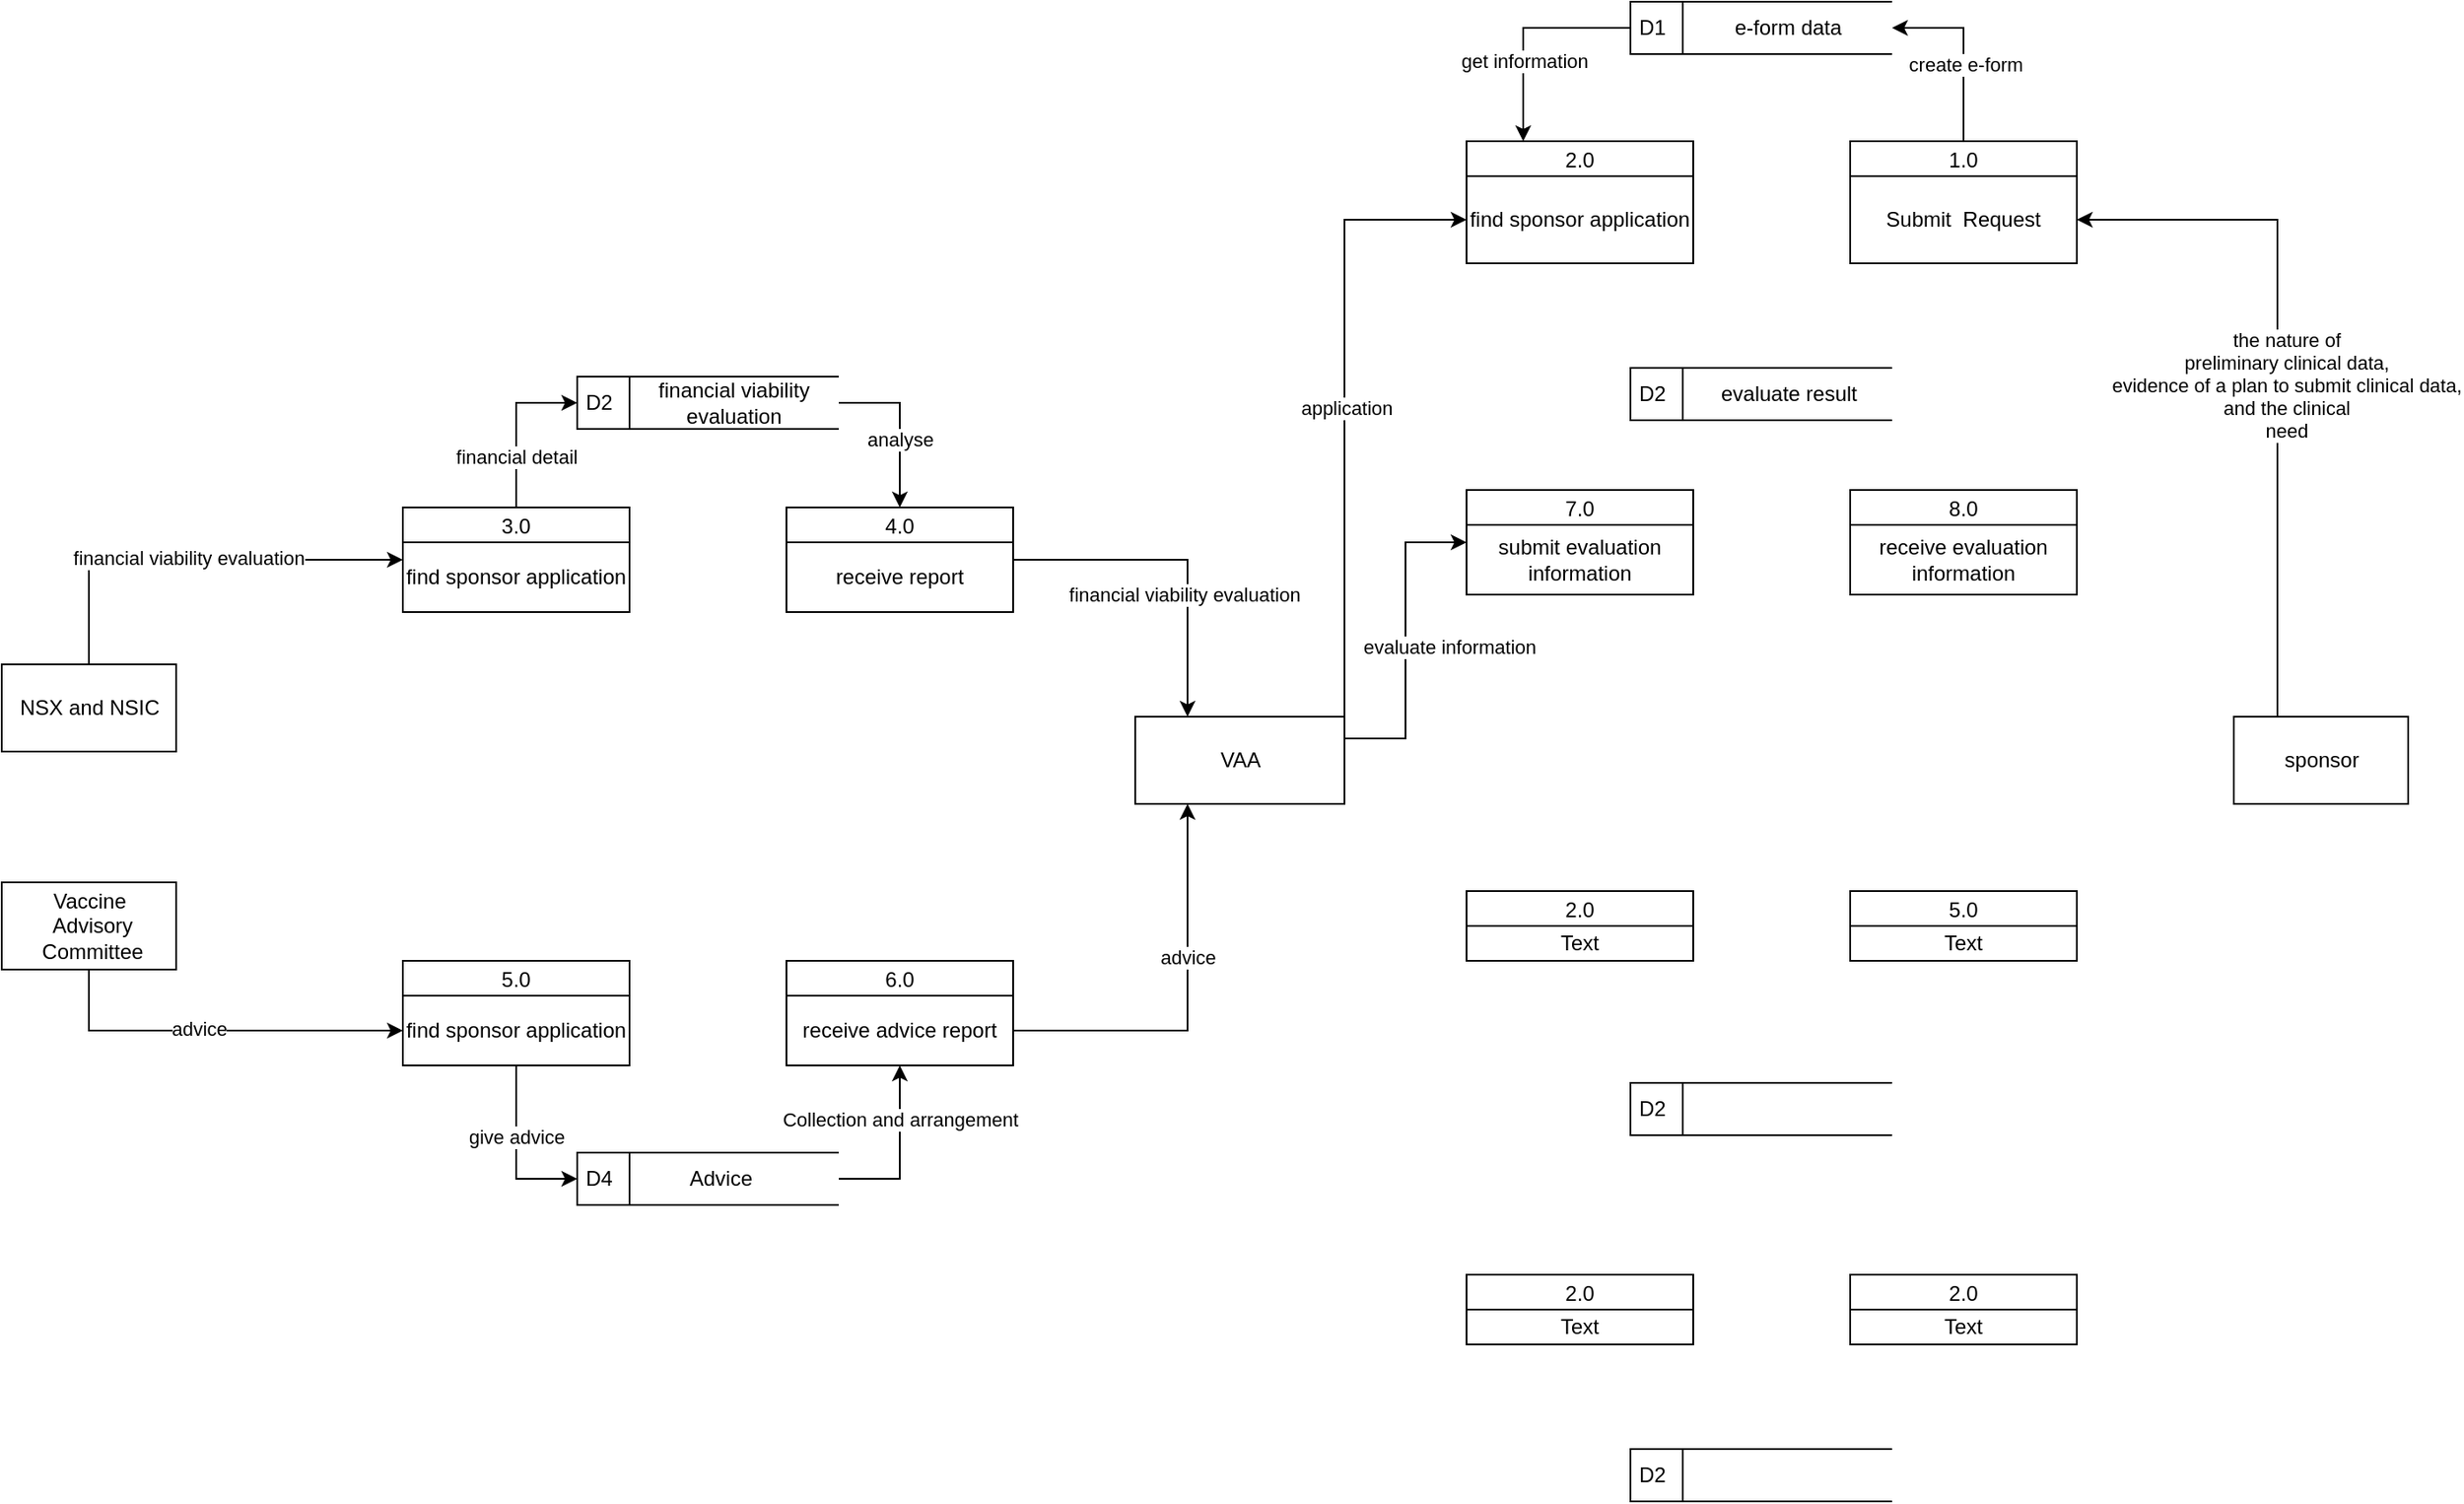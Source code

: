 <mxfile version="14.7.0" type="github">
  <diagram id="C5RBs43oDa-KdzZeNtuy" name="Page-1">
    <mxGraphModel dx="1817" dy="654" grid="1" gridSize="10" guides="1" tooltips="1" connect="1" arrows="1" fold="1" page="1" pageScale="1" pageWidth="827" pageHeight="1169" math="0" shadow="0">
      <root>
        <mxCell id="WIyWlLk6GJQsqaUBKTNV-0" />
        <mxCell id="WIyWlLk6GJQsqaUBKTNV-1" parent="WIyWlLk6GJQsqaUBKTNV-0" />
        <mxCell id="KFkMGzY3dLCvhJW9a1Ks-69" style="edgeStyle=orthogonalEdgeStyle;rounded=0;orthogonalLoop=1;jettySize=auto;html=1;exitX=0.25;exitY=0;exitDx=0;exitDy=0;entryX=1;entryY=0.5;entryDx=0;entryDy=0;" edge="1" parent="WIyWlLk6GJQsqaUBKTNV-1" source="KFkMGzY3dLCvhJW9a1Ks-0" target="KFkMGzY3dLCvhJW9a1Ks-7">
          <mxGeometry relative="1" as="geometry" />
        </mxCell>
        <mxCell id="KFkMGzY3dLCvhJW9a1Ks-70" value="the nature of &lt;br/&gt;preliminary clinical data, &lt;br&gt;evidence of a plan to submit clinical data, &lt;br&gt;and the clinical &lt;br/&gt;need" style="edgeLabel;html=1;align=center;verticalAlign=middle;resizable=0;points=[];" vertex="1" connectable="0" parent="KFkMGzY3dLCvhJW9a1Ks-69">
          <mxGeometry x="-0.059" y="1" relative="1" as="geometry">
            <mxPoint x="6" y="-2" as="offset" />
          </mxGeometry>
        </mxCell>
        <mxCell id="KFkMGzY3dLCvhJW9a1Ks-0" value="sponsor" style="html=1;dashed=0;whitespace=wrap;" vertex="1" parent="WIyWlLk6GJQsqaUBKTNV-1">
          <mxGeometry x="760" y="590" width="100" height="50" as="geometry" />
        </mxCell>
        <mxCell id="KFkMGzY3dLCvhJW9a1Ks-71" style="edgeStyle=orthogonalEdgeStyle;rounded=0;orthogonalLoop=1;jettySize=auto;html=1;exitX=0.5;exitY=0;exitDx=0;exitDy=0;entryX=1;entryY=0.5;entryDx=0;entryDy=0;" edge="1" parent="WIyWlLk6GJQsqaUBKTNV-1" source="KFkMGzY3dLCvhJW9a1Ks-3" target="KFkMGzY3dLCvhJW9a1Ks-23">
          <mxGeometry relative="1" as="geometry" />
        </mxCell>
        <mxCell id="KFkMGzY3dLCvhJW9a1Ks-72" value="create e-form" style="edgeLabel;html=1;align=center;verticalAlign=middle;resizable=0;points=[];" vertex="1" connectable="0" parent="KFkMGzY3dLCvhJW9a1Ks-71">
          <mxGeometry x="-0.16" y="-1" relative="1" as="geometry">
            <mxPoint as="offset" />
          </mxGeometry>
        </mxCell>
        <mxCell id="KFkMGzY3dLCvhJW9a1Ks-3" value="1.0" style="swimlane;fontStyle=0;childLayout=stackLayout;horizontal=1;startSize=20;fillColor=#ffffff;horizontalStack=0;resizeParent=1;resizeParentMax=0;resizeLast=0;collapsible=0;marginBottom=0;swimlaneFillColor=#ffffff;" vertex="1" parent="WIyWlLk6GJQsqaUBKTNV-1">
          <mxGeometry x="540" y="260" width="130" height="70" as="geometry" />
        </mxCell>
        <mxCell id="KFkMGzY3dLCvhJW9a1Ks-7" value="Submit&amp;nbsp; Request" style="text;html=1;strokeColor=none;fillColor=none;align=center;verticalAlign=middle;whiteSpace=wrap;rounded=0;" vertex="1" parent="KFkMGzY3dLCvhJW9a1Ks-3">
          <mxGeometry y="20" width="130" height="50" as="geometry" />
        </mxCell>
        <mxCell id="KFkMGzY3dLCvhJW9a1Ks-8" value="D2" style="html=1;dashed=0;whitespace=wrap;shape=mxgraph.dfd.dataStoreID;align=left;spacingLeft=3;points=[[0,0],[0.5,0],[1,0],[0,0.5],[1,0.5],[0,1],[0.5,1],[1,1]];" vertex="1" parent="WIyWlLk6GJQsqaUBKTNV-1">
          <mxGeometry x="414" y="390" width="150" height="30" as="geometry" />
        </mxCell>
        <mxCell id="KFkMGzY3dLCvhJW9a1Ks-75" style="edgeStyle=orthogonalEdgeStyle;rounded=0;orthogonalLoop=1;jettySize=auto;html=1;exitX=1;exitY=0;exitDx=0;exitDy=0;entryX=0;entryY=0.5;entryDx=0;entryDy=0;" edge="1" parent="WIyWlLk6GJQsqaUBKTNV-1" source="KFkMGzY3dLCvhJW9a1Ks-10" target="KFkMGzY3dLCvhJW9a1Ks-25">
          <mxGeometry relative="1" as="geometry" />
        </mxCell>
        <mxCell id="KFkMGzY3dLCvhJW9a1Ks-76" value="application" style="edgeLabel;html=1;align=center;verticalAlign=middle;resizable=0;points=[];" vertex="1" connectable="0" parent="KFkMGzY3dLCvhJW9a1Ks-75">
          <mxGeometry x="-0.002" y="-1" relative="1" as="geometry">
            <mxPoint as="offset" />
          </mxGeometry>
        </mxCell>
        <mxCell id="KFkMGzY3dLCvhJW9a1Ks-77" style="edgeStyle=orthogonalEdgeStyle;rounded=0;orthogonalLoop=1;jettySize=auto;html=1;exitX=1;exitY=0.25;exitDx=0;exitDy=0;entryX=0;entryY=0.25;entryDx=0;entryDy=0;" edge="1" parent="WIyWlLk6GJQsqaUBKTNV-1" source="KFkMGzY3dLCvhJW9a1Ks-10" target="KFkMGzY3dLCvhJW9a1Ks-26">
          <mxGeometry relative="1" as="geometry" />
        </mxCell>
        <mxCell id="KFkMGzY3dLCvhJW9a1Ks-78" value="evaluate information" style="edgeLabel;html=1;align=center;verticalAlign=middle;resizable=0;points=[];" vertex="1" connectable="0" parent="KFkMGzY3dLCvhJW9a1Ks-77">
          <mxGeometry x="-0.109" relative="1" as="geometry">
            <mxPoint x="25" y="-6" as="offset" />
          </mxGeometry>
        </mxCell>
        <mxCell id="KFkMGzY3dLCvhJW9a1Ks-10" value="VAA" style="html=1;dashed=0;whitespace=wrap;" vertex="1" parent="WIyWlLk6GJQsqaUBKTNV-1">
          <mxGeometry x="130" y="590" width="120" height="50" as="geometry" />
        </mxCell>
        <mxCell id="KFkMGzY3dLCvhJW9a1Ks-12" value="D2" style="html=1;dashed=0;whitespace=wrap;shape=mxgraph.dfd.dataStoreID;align=left;spacingLeft=3;points=[[0,0],[0.5,0],[1,0],[0,0.5],[1,0.5],[0,1],[0.5,1],[1,1]];" vertex="1" parent="WIyWlLk6GJQsqaUBKTNV-1">
          <mxGeometry x="414" y="800" width="150" height="30" as="geometry" />
        </mxCell>
        <mxCell id="KFkMGzY3dLCvhJW9a1Ks-13" value="8.0" style="swimlane;fontStyle=0;childLayout=stackLayout;horizontal=1;startSize=20;fillColor=#ffffff;horizontalStack=0;resizeParent=1;resizeParentMax=0;resizeLast=0;collapsible=0;marginBottom=0;swimlaneFillColor=#ffffff;" vertex="1" parent="WIyWlLk6GJQsqaUBKTNV-1">
          <mxGeometry x="540" y="460" width="130" height="60" as="geometry" />
        </mxCell>
        <mxCell id="KFkMGzY3dLCvhJW9a1Ks-27" value="receive evaluation information" style="text;html=1;strokeColor=none;fillColor=none;align=center;verticalAlign=middle;whiteSpace=wrap;rounded=0;" vertex="1" parent="KFkMGzY3dLCvhJW9a1Ks-13">
          <mxGeometry y="20" width="130" height="40" as="geometry" />
        </mxCell>
        <mxCell id="KFkMGzY3dLCvhJW9a1Ks-16" value="2.0" style="swimlane;fontStyle=0;childLayout=stackLayout;horizontal=1;startSize=20;fillColor=#ffffff;horizontalStack=0;resizeParent=1;resizeParentMax=0;resizeLast=0;collapsible=0;marginBottom=0;swimlaneFillColor=#ffffff;" vertex="1" parent="WIyWlLk6GJQsqaUBKTNV-1">
          <mxGeometry x="320" y="690" width="130" height="40" as="geometry" />
        </mxCell>
        <mxCell id="KFkMGzY3dLCvhJW9a1Ks-28" value="Text" style="text;html=1;strokeColor=none;fillColor=none;align=center;verticalAlign=middle;whiteSpace=wrap;rounded=0;" vertex="1" parent="KFkMGzY3dLCvhJW9a1Ks-16">
          <mxGeometry y="20" width="130" height="20" as="geometry" />
        </mxCell>
        <mxCell id="KFkMGzY3dLCvhJW9a1Ks-17" value="5.0" style="swimlane;fontStyle=0;childLayout=stackLayout;horizontal=1;startSize=20;fillColor=#ffffff;horizontalStack=0;resizeParent=1;resizeParentMax=0;resizeLast=0;collapsible=0;marginBottom=0;swimlaneFillColor=#ffffff;" vertex="1" parent="WIyWlLk6GJQsqaUBKTNV-1">
          <mxGeometry x="540" y="690" width="130" height="40" as="geometry" />
        </mxCell>
        <mxCell id="KFkMGzY3dLCvhJW9a1Ks-29" value="Text" style="text;html=1;strokeColor=none;fillColor=none;align=center;verticalAlign=middle;whiteSpace=wrap;rounded=0;" vertex="1" parent="KFkMGzY3dLCvhJW9a1Ks-17">
          <mxGeometry y="20" width="130" height="20" as="geometry" />
        </mxCell>
        <mxCell id="KFkMGzY3dLCvhJW9a1Ks-18" value="2.0" style="swimlane;fontStyle=0;childLayout=stackLayout;horizontal=1;startSize=20;fillColor=#ffffff;horizontalStack=0;resizeParent=1;resizeParentMax=0;resizeLast=0;collapsible=0;marginBottom=0;swimlaneFillColor=#ffffff;" vertex="1" parent="WIyWlLk6GJQsqaUBKTNV-1">
          <mxGeometry x="320" y="910" width="130" height="40" as="geometry" />
        </mxCell>
        <mxCell id="KFkMGzY3dLCvhJW9a1Ks-30" value="Text" style="text;html=1;strokeColor=none;fillColor=none;align=center;verticalAlign=middle;whiteSpace=wrap;rounded=0;" vertex="1" parent="KFkMGzY3dLCvhJW9a1Ks-18">
          <mxGeometry y="20" width="130" height="20" as="geometry" />
        </mxCell>
        <mxCell id="KFkMGzY3dLCvhJW9a1Ks-19" value="2.0" style="swimlane;fontStyle=0;childLayout=stackLayout;horizontal=1;startSize=20;fillColor=#ffffff;horizontalStack=0;resizeParent=1;resizeParentMax=0;resizeLast=0;collapsible=0;marginBottom=0;swimlaneFillColor=#ffffff;" vertex="1" parent="WIyWlLk6GJQsqaUBKTNV-1">
          <mxGeometry x="540" y="910" width="130" height="40" as="geometry" />
        </mxCell>
        <mxCell id="KFkMGzY3dLCvhJW9a1Ks-31" value="Text" style="text;html=1;strokeColor=none;fillColor=none;align=center;verticalAlign=middle;whiteSpace=wrap;rounded=0;" vertex="1" parent="KFkMGzY3dLCvhJW9a1Ks-19">
          <mxGeometry y="20" width="130" height="20" as="geometry" />
        </mxCell>
        <mxCell id="KFkMGzY3dLCvhJW9a1Ks-20" value="D2" style="html=1;dashed=0;whitespace=wrap;shape=mxgraph.dfd.dataStoreID;align=left;spacingLeft=3;points=[[0,0],[0.5,0],[1,0],[0,0.5],[1,0.5],[0,1],[0.5,1],[1,1]];" vertex="1" parent="WIyWlLk6GJQsqaUBKTNV-1">
          <mxGeometry x="414" y="1010" width="150" height="30" as="geometry" />
        </mxCell>
        <mxCell id="KFkMGzY3dLCvhJW9a1Ks-21" value="7.0" style="swimlane;fontStyle=0;childLayout=stackLayout;horizontal=1;startSize=20;fillColor=#ffffff;horizontalStack=0;resizeParent=1;resizeParentMax=0;resizeLast=0;collapsible=0;marginBottom=0;swimlaneFillColor=#ffffff;" vertex="1" parent="WIyWlLk6GJQsqaUBKTNV-1">
          <mxGeometry x="320" y="460" width="130" height="60" as="geometry" />
        </mxCell>
        <mxCell id="KFkMGzY3dLCvhJW9a1Ks-26" value="submit evaluation information" style="text;html=1;strokeColor=none;fillColor=none;align=center;verticalAlign=middle;whiteSpace=wrap;rounded=0;" vertex="1" parent="KFkMGzY3dLCvhJW9a1Ks-21">
          <mxGeometry y="20" width="130" height="40" as="geometry" />
        </mxCell>
        <mxCell id="KFkMGzY3dLCvhJW9a1Ks-22" value="2.0" style="swimlane;fontStyle=0;childLayout=stackLayout;horizontal=1;startSize=20;fillColor=#ffffff;horizontalStack=0;resizeParent=1;resizeParentMax=0;resizeLast=0;collapsible=0;marginBottom=0;swimlaneFillColor=#ffffff;" vertex="1" parent="WIyWlLk6GJQsqaUBKTNV-1">
          <mxGeometry x="320" y="260" width="130" height="70" as="geometry" />
        </mxCell>
        <mxCell id="KFkMGzY3dLCvhJW9a1Ks-25" value="find sponsor application" style="text;html=1;strokeColor=none;fillColor=none;align=center;verticalAlign=middle;whiteSpace=wrap;rounded=0;" vertex="1" parent="KFkMGzY3dLCvhJW9a1Ks-22">
          <mxGeometry y="20" width="130" height="50" as="geometry" />
        </mxCell>
        <mxCell id="KFkMGzY3dLCvhJW9a1Ks-73" style="edgeStyle=orthogonalEdgeStyle;rounded=0;orthogonalLoop=1;jettySize=auto;html=1;exitX=0;exitY=0.5;exitDx=0;exitDy=0;entryX=0.25;entryY=0;entryDx=0;entryDy=0;" edge="1" parent="WIyWlLk6GJQsqaUBKTNV-1" source="KFkMGzY3dLCvhJW9a1Ks-23" target="KFkMGzY3dLCvhJW9a1Ks-22">
          <mxGeometry relative="1" as="geometry" />
        </mxCell>
        <mxCell id="KFkMGzY3dLCvhJW9a1Ks-74" value="get information" style="edgeLabel;html=1;align=center;verticalAlign=middle;resizable=0;points=[];" vertex="1" connectable="0" parent="KFkMGzY3dLCvhJW9a1Ks-73">
          <mxGeometry x="0.27" relative="1" as="geometry">
            <mxPoint as="offset" />
          </mxGeometry>
        </mxCell>
        <mxCell id="KFkMGzY3dLCvhJW9a1Ks-23" value="D1" style="html=1;dashed=0;whitespace=wrap;shape=mxgraph.dfd.dataStoreID;align=left;spacingLeft=3;points=[[0,0],[0.5,0],[1,0],[0,0.5],[1,0.5],[0,1],[0.5,1],[1,1]];" vertex="1" parent="WIyWlLk6GJQsqaUBKTNV-1">
          <mxGeometry x="414" y="180" width="150" height="30" as="geometry" />
        </mxCell>
        <mxCell id="KFkMGzY3dLCvhJW9a1Ks-24" value="e-form data" style="text;html=1;strokeColor=none;fillColor=none;align=center;verticalAlign=middle;whiteSpace=wrap;rounded=0;" vertex="1" parent="WIyWlLk6GJQsqaUBKTNV-1">
          <mxGeometry x="469" y="185" width="71" height="20" as="geometry" />
        </mxCell>
        <mxCell id="KFkMGzY3dLCvhJW9a1Ks-32" value="evaluate result" style="text;html=1;strokeColor=none;fillColor=none;align=center;verticalAlign=middle;whiteSpace=wrap;rounded=0;" vertex="1" parent="WIyWlLk6GJQsqaUBKTNV-1">
          <mxGeometry x="460" y="395" width="90" height="20" as="geometry" />
        </mxCell>
        <mxCell id="KFkMGzY3dLCvhJW9a1Ks-49" style="edgeStyle=orthogonalEdgeStyle;rounded=0;orthogonalLoop=1;jettySize=auto;html=1;exitX=0.5;exitY=0;exitDx=0;exitDy=0;entryX=0;entryY=0.25;entryDx=0;entryDy=0;" edge="1" parent="WIyWlLk6GJQsqaUBKTNV-1" source="KFkMGzY3dLCvhJW9a1Ks-33" target="KFkMGzY3dLCvhJW9a1Ks-39">
          <mxGeometry relative="1" as="geometry" />
        </mxCell>
        <mxCell id="KFkMGzY3dLCvhJW9a1Ks-50" value="financial viability evaluation" style="edgeLabel;html=1;align=center;verticalAlign=middle;resizable=0;points=[];" vertex="1" connectable="0" parent="KFkMGzY3dLCvhJW9a1Ks-49">
          <mxGeometry x="-0.025" y="1" relative="1" as="geometry">
            <mxPoint as="offset" />
          </mxGeometry>
        </mxCell>
        <mxCell id="KFkMGzY3dLCvhJW9a1Ks-33" value="NSX and NSIC" style="html=1;dashed=0;whitespace=wrap;" vertex="1" parent="WIyWlLk6GJQsqaUBKTNV-1">
          <mxGeometry x="-520" y="560" width="100" height="50" as="geometry" />
        </mxCell>
        <mxCell id="KFkMGzY3dLCvhJW9a1Ks-61" style="edgeStyle=orthogonalEdgeStyle;rounded=0;orthogonalLoop=1;jettySize=auto;html=1;exitX=0.5;exitY=1;exitDx=0;exitDy=0;entryX=0;entryY=0.5;entryDx=0;entryDy=0;" edge="1" parent="WIyWlLk6GJQsqaUBKTNV-1" source="KFkMGzY3dLCvhJW9a1Ks-34" target="KFkMGzY3dLCvhJW9a1Ks-43">
          <mxGeometry relative="1" as="geometry" />
        </mxCell>
        <mxCell id="KFkMGzY3dLCvhJW9a1Ks-62" value="advice" style="edgeLabel;html=1;align=center;verticalAlign=middle;resizable=0;points=[];" vertex="1" connectable="0" parent="KFkMGzY3dLCvhJW9a1Ks-61">
          <mxGeometry x="-0.088" y="2" relative="1" as="geometry">
            <mxPoint y="1" as="offset" />
          </mxGeometry>
        </mxCell>
        <mxCell id="KFkMGzY3dLCvhJW9a1Ks-34" value="Vaccine&lt;br&gt;&amp;nbsp;Advisory&lt;br&gt;&amp;nbsp;Committee" style="html=1;dashed=0;whitespace=wrap;" vertex="1" parent="WIyWlLk6GJQsqaUBKTNV-1">
          <mxGeometry x="-520" y="685" width="100" height="50" as="geometry" />
        </mxCell>
        <mxCell id="KFkMGzY3dLCvhJW9a1Ks-36" value="4.0" style="swimlane;fontStyle=0;childLayout=stackLayout;horizontal=1;startSize=20;fillColor=#ffffff;horizontalStack=0;resizeParent=1;resizeParentMax=0;resizeLast=0;collapsible=0;marginBottom=0;swimlaneFillColor=#ffffff;" vertex="1" parent="WIyWlLk6GJQsqaUBKTNV-1">
          <mxGeometry x="-70" y="470" width="130" height="60" as="geometry" />
        </mxCell>
        <mxCell id="KFkMGzY3dLCvhJW9a1Ks-37" value="receive report" style="text;html=1;strokeColor=none;fillColor=none;align=center;verticalAlign=middle;whiteSpace=wrap;rounded=0;" vertex="1" parent="KFkMGzY3dLCvhJW9a1Ks-36">
          <mxGeometry y="20" width="130" height="40" as="geometry" />
        </mxCell>
        <mxCell id="KFkMGzY3dLCvhJW9a1Ks-51" style="edgeStyle=orthogonalEdgeStyle;rounded=0;orthogonalLoop=1;jettySize=auto;html=1;exitX=0.5;exitY=0;exitDx=0;exitDy=0;entryX=0;entryY=0.5;entryDx=0;entryDy=0;" edge="1" parent="WIyWlLk6GJQsqaUBKTNV-1" source="KFkMGzY3dLCvhJW9a1Ks-38" target="KFkMGzY3dLCvhJW9a1Ks-45">
          <mxGeometry relative="1" as="geometry" />
        </mxCell>
        <mxCell id="KFkMGzY3dLCvhJW9a1Ks-52" value="financial detail" style="edgeLabel;html=1;align=center;verticalAlign=middle;resizable=0;points=[];" vertex="1" connectable="0" parent="KFkMGzY3dLCvhJW9a1Ks-51">
          <mxGeometry x="-0.042" y="1" relative="1" as="geometry">
            <mxPoint x="1" y="16" as="offset" />
          </mxGeometry>
        </mxCell>
        <mxCell id="KFkMGzY3dLCvhJW9a1Ks-38" value="3.0" style="swimlane;fontStyle=0;childLayout=stackLayout;horizontal=1;startSize=20;fillColor=#ffffff;horizontalStack=0;resizeParent=1;resizeParentMax=0;resizeLast=0;collapsible=0;marginBottom=0;swimlaneFillColor=#ffffff;" vertex="1" parent="WIyWlLk6GJQsqaUBKTNV-1">
          <mxGeometry x="-290" y="470" width="130" height="60" as="geometry" />
        </mxCell>
        <mxCell id="KFkMGzY3dLCvhJW9a1Ks-39" value="find sponsor application" style="text;html=1;strokeColor=none;fillColor=none;align=center;verticalAlign=middle;whiteSpace=wrap;rounded=0;" vertex="1" parent="KFkMGzY3dLCvhJW9a1Ks-38">
          <mxGeometry y="20" width="130" height="40" as="geometry" />
        </mxCell>
        <mxCell id="KFkMGzY3dLCvhJW9a1Ks-40" value="6.0" style="swimlane;fontStyle=0;childLayout=stackLayout;horizontal=1;startSize=20;fillColor=#ffffff;horizontalStack=0;resizeParent=1;resizeParentMax=0;resizeLast=0;collapsible=0;marginBottom=0;swimlaneFillColor=#ffffff;" vertex="1" parent="WIyWlLk6GJQsqaUBKTNV-1">
          <mxGeometry x="-70" y="730" width="130" height="60" as="geometry" />
        </mxCell>
        <mxCell id="KFkMGzY3dLCvhJW9a1Ks-41" value="receive advice report" style="text;html=1;strokeColor=none;fillColor=none;align=center;verticalAlign=middle;whiteSpace=wrap;rounded=0;" vertex="1" parent="KFkMGzY3dLCvhJW9a1Ks-40">
          <mxGeometry y="20" width="130" height="40" as="geometry" />
        </mxCell>
        <mxCell id="KFkMGzY3dLCvhJW9a1Ks-42" value="5.0" style="swimlane;fontStyle=0;childLayout=stackLayout;horizontal=1;startSize=20;fillColor=#ffffff;horizontalStack=0;resizeParent=1;resizeParentMax=0;resizeLast=0;collapsible=0;marginBottom=0;swimlaneFillColor=#ffffff;" vertex="1" parent="WIyWlLk6GJQsqaUBKTNV-1">
          <mxGeometry x="-290" y="730" width="130" height="60" as="geometry" />
        </mxCell>
        <mxCell id="KFkMGzY3dLCvhJW9a1Ks-43" value="find sponsor application" style="text;html=1;strokeColor=none;fillColor=none;align=center;verticalAlign=middle;whiteSpace=wrap;rounded=0;" vertex="1" parent="KFkMGzY3dLCvhJW9a1Ks-42">
          <mxGeometry y="20" width="130" height="40" as="geometry" />
        </mxCell>
        <mxCell id="KFkMGzY3dLCvhJW9a1Ks-65" style="edgeStyle=orthogonalEdgeStyle;rounded=0;orthogonalLoop=1;jettySize=auto;html=1;exitX=1;exitY=0.5;exitDx=0;exitDy=0;entryX=0.5;entryY=1;entryDx=0;entryDy=0;" edge="1" parent="WIyWlLk6GJQsqaUBKTNV-1" source="KFkMGzY3dLCvhJW9a1Ks-44" target="KFkMGzY3dLCvhJW9a1Ks-41">
          <mxGeometry relative="1" as="geometry" />
        </mxCell>
        <mxCell id="KFkMGzY3dLCvhJW9a1Ks-66" value="Collection and arrangement" style="edgeLabel;html=1;align=center;verticalAlign=middle;resizable=0;points=[];" vertex="1" connectable="0" parent="KFkMGzY3dLCvhJW9a1Ks-65">
          <mxGeometry x="-0.007" relative="1" as="geometry">
            <mxPoint y="-20" as="offset" />
          </mxGeometry>
        </mxCell>
        <mxCell id="KFkMGzY3dLCvhJW9a1Ks-44" value="D4" style="html=1;dashed=0;whitespace=wrap;shape=mxgraph.dfd.dataStoreID;align=left;spacingLeft=3;points=[[0,0],[0.5,0],[1,0],[0,0.5],[1,0.5],[0,1],[0.5,1],[1,1]];" vertex="1" parent="WIyWlLk6GJQsqaUBKTNV-1">
          <mxGeometry x="-190" y="840" width="150" height="30" as="geometry" />
        </mxCell>
        <mxCell id="KFkMGzY3dLCvhJW9a1Ks-45" value="D2" style="html=1;dashed=0;whitespace=wrap;shape=mxgraph.dfd.dataStoreID;align=left;spacingLeft=3;points=[[0,0],[0.5,0],[1,0],[0,0.5],[1,0.5],[0,1],[0.5,1],[1,1]];" vertex="1" parent="WIyWlLk6GJQsqaUBKTNV-1">
          <mxGeometry x="-190" y="395" width="150" height="30" as="geometry" />
        </mxCell>
        <mxCell id="KFkMGzY3dLCvhJW9a1Ks-53" style="edgeStyle=orthogonalEdgeStyle;rounded=0;orthogonalLoop=1;jettySize=auto;html=1;exitX=1;exitY=0.5;exitDx=0;exitDy=0;entryX=0.5;entryY=0;entryDx=0;entryDy=0;" edge="1" parent="WIyWlLk6GJQsqaUBKTNV-1" source="KFkMGzY3dLCvhJW9a1Ks-48" target="KFkMGzY3dLCvhJW9a1Ks-36">
          <mxGeometry relative="1" as="geometry" />
        </mxCell>
        <mxCell id="KFkMGzY3dLCvhJW9a1Ks-54" value="analyse" style="edgeLabel;html=1;align=center;verticalAlign=middle;resizable=0;points=[];" vertex="1" connectable="0" parent="KFkMGzY3dLCvhJW9a1Ks-53">
          <mxGeometry x="0.007" y="2" relative="1" as="geometry">
            <mxPoint x="-2" y="8" as="offset" />
          </mxGeometry>
        </mxCell>
        <mxCell id="KFkMGzY3dLCvhJW9a1Ks-48" value="financial viability &lt;br&gt;evaluation" style="text;html=1;strokeColor=none;fillColor=none;align=center;verticalAlign=middle;whiteSpace=wrap;rounded=0;" vertex="1" parent="WIyWlLk6GJQsqaUBKTNV-1">
          <mxGeometry x="-160" y="400" width="120" height="20" as="geometry" />
        </mxCell>
        <mxCell id="KFkMGzY3dLCvhJW9a1Ks-55" style="edgeStyle=orthogonalEdgeStyle;rounded=0;orthogonalLoop=1;jettySize=auto;html=1;exitX=1;exitY=0.25;exitDx=0;exitDy=0;entryX=0.25;entryY=0;entryDx=0;entryDy=0;" edge="1" parent="WIyWlLk6GJQsqaUBKTNV-1" source="KFkMGzY3dLCvhJW9a1Ks-37" target="KFkMGzY3dLCvhJW9a1Ks-10">
          <mxGeometry relative="1" as="geometry" />
        </mxCell>
        <mxCell id="KFkMGzY3dLCvhJW9a1Ks-57" value="financial viability evaluation" style="edgeLabel;html=1;align=center;verticalAlign=middle;resizable=0;points=[];" vertex="1" connectable="0" parent="KFkMGzY3dLCvhJW9a1Ks-55">
          <mxGeometry x="0.256" y="-2" relative="1" as="geometry">
            <mxPoint as="offset" />
          </mxGeometry>
        </mxCell>
        <mxCell id="KFkMGzY3dLCvhJW9a1Ks-58" value="Advice" style="text;html=1;strokeColor=none;fillColor=none;align=center;verticalAlign=middle;whiteSpace=wrap;rounded=0;" vertex="1" parent="WIyWlLk6GJQsqaUBKTNV-1">
          <mxGeometry x="-135" y="845" width="55" height="20" as="geometry" />
        </mxCell>
        <mxCell id="KFkMGzY3dLCvhJW9a1Ks-63" style="edgeStyle=orthogonalEdgeStyle;rounded=0;orthogonalLoop=1;jettySize=auto;html=1;exitX=0.5;exitY=1;exitDx=0;exitDy=0;entryX=0;entryY=0.5;entryDx=0;entryDy=0;" edge="1" parent="WIyWlLk6GJQsqaUBKTNV-1" source="KFkMGzY3dLCvhJW9a1Ks-43" target="KFkMGzY3dLCvhJW9a1Ks-44">
          <mxGeometry relative="1" as="geometry" />
        </mxCell>
        <mxCell id="KFkMGzY3dLCvhJW9a1Ks-64" value="give advice" style="edgeLabel;html=1;align=center;verticalAlign=middle;resizable=0;points=[];" vertex="1" connectable="0" parent="KFkMGzY3dLCvhJW9a1Ks-63">
          <mxGeometry x="-0.03" relative="1" as="geometry">
            <mxPoint y="-8" as="offset" />
          </mxGeometry>
        </mxCell>
        <mxCell id="KFkMGzY3dLCvhJW9a1Ks-67" style="edgeStyle=orthogonalEdgeStyle;rounded=0;orthogonalLoop=1;jettySize=auto;html=1;exitX=1;exitY=0.5;exitDx=0;exitDy=0;entryX=0.25;entryY=1;entryDx=0;entryDy=0;" edge="1" parent="WIyWlLk6GJQsqaUBKTNV-1" source="KFkMGzY3dLCvhJW9a1Ks-41" target="KFkMGzY3dLCvhJW9a1Ks-10">
          <mxGeometry relative="1" as="geometry" />
        </mxCell>
        <mxCell id="KFkMGzY3dLCvhJW9a1Ks-68" value="advice" style="edgeLabel;html=1;align=center;verticalAlign=middle;resizable=0;points=[];" vertex="1" connectable="0" parent="KFkMGzY3dLCvhJW9a1Ks-67">
          <mxGeometry x="0.237" relative="1" as="geometry">
            <mxPoint as="offset" />
          </mxGeometry>
        </mxCell>
      </root>
    </mxGraphModel>
  </diagram>
</mxfile>
